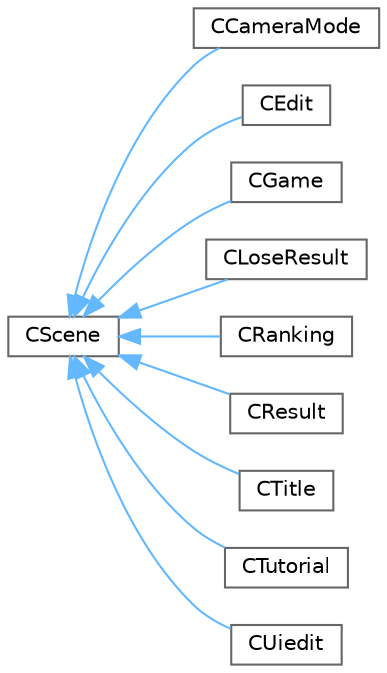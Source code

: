digraph "Graphical Class Hierarchy"
{
 // LATEX_PDF_SIZE
  bgcolor="transparent";
  edge [fontname=Helvetica,fontsize=10,labelfontname=Helvetica,labelfontsize=10];
  node [fontname=Helvetica,fontsize=10,shape=box,height=0.2,width=0.4];
  rankdir="LR";
  Node0 [id="Node000000",label="CScene",height=0.2,width=0.4,color="grey40", fillcolor="white", style="filled",URL="$class_c_scene.html",tooltip=" "];
  Node0 -> Node1 [id="edge147_Node000000_Node000001",dir="back",color="steelblue1",style="solid",tooltip=" "];
  Node1 [id="Node000001",label="CCameraMode",height=0.2,width=0.4,color="grey40", fillcolor="white", style="filled",URL="$class_c_camera_mode.html",tooltip=" "];
  Node0 -> Node2 [id="edge148_Node000000_Node000002",dir="back",color="steelblue1",style="solid",tooltip=" "];
  Node2 [id="Node000002",label="CEdit",height=0.2,width=0.4,color="grey40", fillcolor="white", style="filled",URL="$class_c_edit.html",tooltip=" "];
  Node0 -> Node3 [id="edge149_Node000000_Node000003",dir="back",color="steelblue1",style="solid",tooltip=" "];
  Node3 [id="Node000003",label="CGame",height=0.2,width=0.4,color="grey40", fillcolor="white", style="filled",URL="$class_c_game.html",tooltip=" "];
  Node0 -> Node4 [id="edge150_Node000000_Node000004",dir="back",color="steelblue1",style="solid",tooltip=" "];
  Node4 [id="Node000004",label="CLoseResult",height=0.2,width=0.4,color="grey40", fillcolor="white", style="filled",URL="$class_c_lose_result.html",tooltip=" "];
  Node0 -> Node5 [id="edge151_Node000000_Node000005",dir="back",color="steelblue1",style="solid",tooltip=" "];
  Node5 [id="Node000005",label="CRanking",height=0.2,width=0.4,color="grey40", fillcolor="white", style="filled",URL="$class_c_ranking.html",tooltip=" "];
  Node0 -> Node6 [id="edge152_Node000000_Node000006",dir="back",color="steelblue1",style="solid",tooltip=" "];
  Node6 [id="Node000006",label="CResult",height=0.2,width=0.4,color="grey40", fillcolor="white", style="filled",URL="$class_c_result.html",tooltip=" "];
  Node0 -> Node7 [id="edge153_Node000000_Node000007",dir="back",color="steelblue1",style="solid",tooltip=" "];
  Node7 [id="Node000007",label="CTitle",height=0.2,width=0.4,color="grey40", fillcolor="white", style="filled",URL="$class_c_title.html",tooltip=" "];
  Node0 -> Node8 [id="edge154_Node000000_Node000008",dir="back",color="steelblue1",style="solid",tooltip=" "];
  Node8 [id="Node000008",label="CTutorial",height=0.2,width=0.4,color="grey40", fillcolor="white", style="filled",URL="$class_c_tutorial.html",tooltip=" "];
  Node0 -> Node9 [id="edge155_Node000000_Node000009",dir="back",color="steelblue1",style="solid",tooltip=" "];
  Node9 [id="Node000009",label="CUiedit",height=0.2,width=0.4,color="grey40", fillcolor="white", style="filled",URL="$class_c_uiedit.html",tooltip=" "];
}
